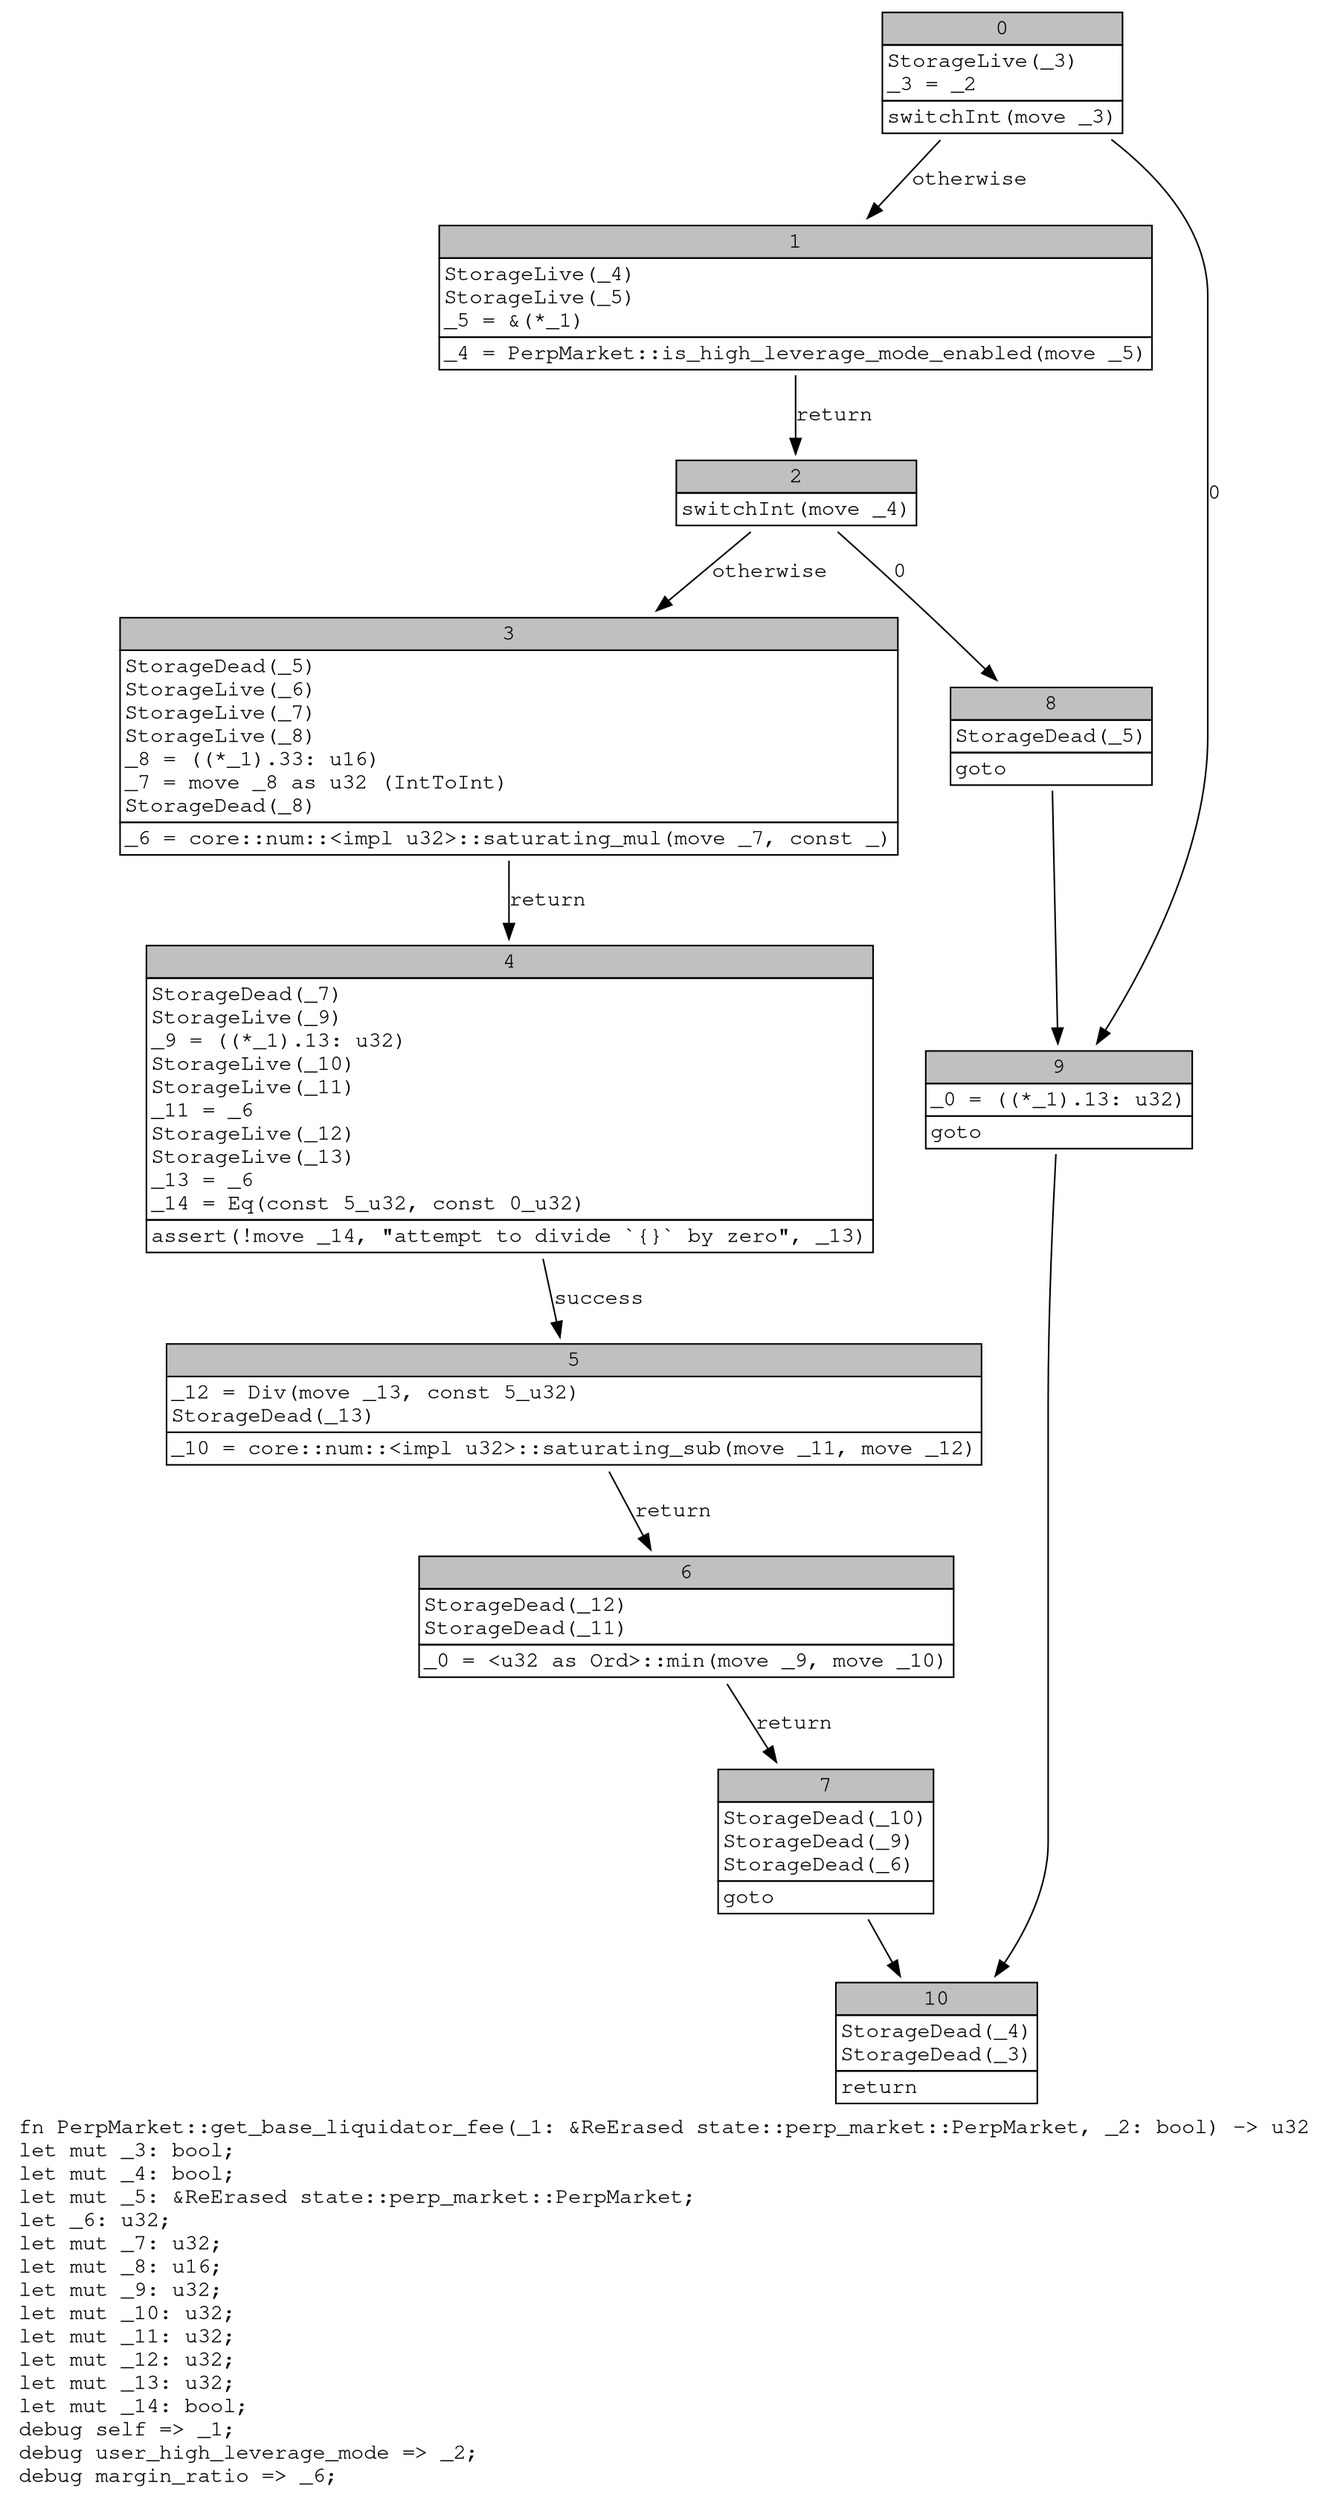 digraph Mir_0_3800 {
    graph [fontname="Courier, monospace"];
    node [fontname="Courier, monospace"];
    edge [fontname="Courier, monospace"];
    label=<fn PerpMarket::get_base_liquidator_fee(_1: &amp;ReErased state::perp_market::PerpMarket, _2: bool) -&gt; u32<br align="left"/>let mut _3: bool;<br align="left"/>let mut _4: bool;<br align="left"/>let mut _5: &amp;ReErased state::perp_market::PerpMarket;<br align="left"/>let _6: u32;<br align="left"/>let mut _7: u32;<br align="left"/>let mut _8: u16;<br align="left"/>let mut _9: u32;<br align="left"/>let mut _10: u32;<br align="left"/>let mut _11: u32;<br align="left"/>let mut _12: u32;<br align="left"/>let mut _13: u32;<br align="left"/>let mut _14: bool;<br align="left"/>debug self =&gt; _1;<br align="left"/>debug user_high_leverage_mode =&gt; _2;<br align="left"/>debug margin_ratio =&gt; _6;<br align="left"/>>;
    bb0__0_3800 [shape="none", label=<<table border="0" cellborder="1" cellspacing="0"><tr><td bgcolor="gray" align="center" colspan="1">0</td></tr><tr><td align="left" balign="left">StorageLive(_3)<br/>_3 = _2<br/></td></tr><tr><td align="left">switchInt(move _3)</td></tr></table>>];
    bb1__0_3800 [shape="none", label=<<table border="0" cellborder="1" cellspacing="0"><tr><td bgcolor="gray" align="center" colspan="1">1</td></tr><tr><td align="left" balign="left">StorageLive(_4)<br/>StorageLive(_5)<br/>_5 = &amp;(*_1)<br/></td></tr><tr><td align="left">_4 = PerpMarket::is_high_leverage_mode_enabled(move _5)</td></tr></table>>];
    bb2__0_3800 [shape="none", label=<<table border="0" cellborder="1" cellspacing="0"><tr><td bgcolor="gray" align="center" colspan="1">2</td></tr><tr><td align="left">switchInt(move _4)</td></tr></table>>];
    bb3__0_3800 [shape="none", label=<<table border="0" cellborder="1" cellspacing="0"><tr><td bgcolor="gray" align="center" colspan="1">3</td></tr><tr><td align="left" balign="left">StorageDead(_5)<br/>StorageLive(_6)<br/>StorageLive(_7)<br/>StorageLive(_8)<br/>_8 = ((*_1).33: u16)<br/>_7 = move _8 as u32 (IntToInt)<br/>StorageDead(_8)<br/></td></tr><tr><td align="left">_6 = core::num::&lt;impl u32&gt;::saturating_mul(move _7, const _)</td></tr></table>>];
    bb4__0_3800 [shape="none", label=<<table border="0" cellborder="1" cellspacing="0"><tr><td bgcolor="gray" align="center" colspan="1">4</td></tr><tr><td align="left" balign="left">StorageDead(_7)<br/>StorageLive(_9)<br/>_9 = ((*_1).13: u32)<br/>StorageLive(_10)<br/>StorageLive(_11)<br/>_11 = _6<br/>StorageLive(_12)<br/>StorageLive(_13)<br/>_13 = _6<br/>_14 = Eq(const 5_u32, const 0_u32)<br/></td></tr><tr><td align="left">assert(!move _14, &quot;attempt to divide `{}` by zero&quot;, _13)</td></tr></table>>];
    bb5__0_3800 [shape="none", label=<<table border="0" cellborder="1" cellspacing="0"><tr><td bgcolor="gray" align="center" colspan="1">5</td></tr><tr><td align="left" balign="left">_12 = Div(move _13, const 5_u32)<br/>StorageDead(_13)<br/></td></tr><tr><td align="left">_10 = core::num::&lt;impl u32&gt;::saturating_sub(move _11, move _12)</td></tr></table>>];
    bb6__0_3800 [shape="none", label=<<table border="0" cellborder="1" cellspacing="0"><tr><td bgcolor="gray" align="center" colspan="1">6</td></tr><tr><td align="left" balign="left">StorageDead(_12)<br/>StorageDead(_11)<br/></td></tr><tr><td align="left">_0 = &lt;u32 as Ord&gt;::min(move _9, move _10)</td></tr></table>>];
    bb7__0_3800 [shape="none", label=<<table border="0" cellborder="1" cellspacing="0"><tr><td bgcolor="gray" align="center" colspan="1">7</td></tr><tr><td align="left" balign="left">StorageDead(_10)<br/>StorageDead(_9)<br/>StorageDead(_6)<br/></td></tr><tr><td align="left">goto</td></tr></table>>];
    bb8__0_3800 [shape="none", label=<<table border="0" cellborder="1" cellspacing="0"><tr><td bgcolor="gray" align="center" colspan="1">8</td></tr><tr><td align="left" balign="left">StorageDead(_5)<br/></td></tr><tr><td align="left">goto</td></tr></table>>];
    bb9__0_3800 [shape="none", label=<<table border="0" cellborder="1" cellspacing="0"><tr><td bgcolor="gray" align="center" colspan="1">9</td></tr><tr><td align="left" balign="left">_0 = ((*_1).13: u32)<br/></td></tr><tr><td align="left">goto</td></tr></table>>];
    bb10__0_3800 [shape="none", label=<<table border="0" cellborder="1" cellspacing="0"><tr><td bgcolor="gray" align="center" colspan="1">10</td></tr><tr><td align="left" balign="left">StorageDead(_4)<br/>StorageDead(_3)<br/></td></tr><tr><td align="left">return</td></tr></table>>];
    bb0__0_3800 -> bb9__0_3800 [label="0"];
    bb0__0_3800 -> bb1__0_3800 [label="otherwise"];
    bb1__0_3800 -> bb2__0_3800 [label="return"];
    bb2__0_3800 -> bb8__0_3800 [label="0"];
    bb2__0_3800 -> bb3__0_3800 [label="otherwise"];
    bb3__0_3800 -> bb4__0_3800 [label="return"];
    bb4__0_3800 -> bb5__0_3800 [label="success"];
    bb5__0_3800 -> bb6__0_3800 [label="return"];
    bb6__0_3800 -> bb7__0_3800 [label="return"];
    bb7__0_3800 -> bb10__0_3800 [label=""];
    bb8__0_3800 -> bb9__0_3800 [label=""];
    bb9__0_3800 -> bb10__0_3800 [label=""];
}
